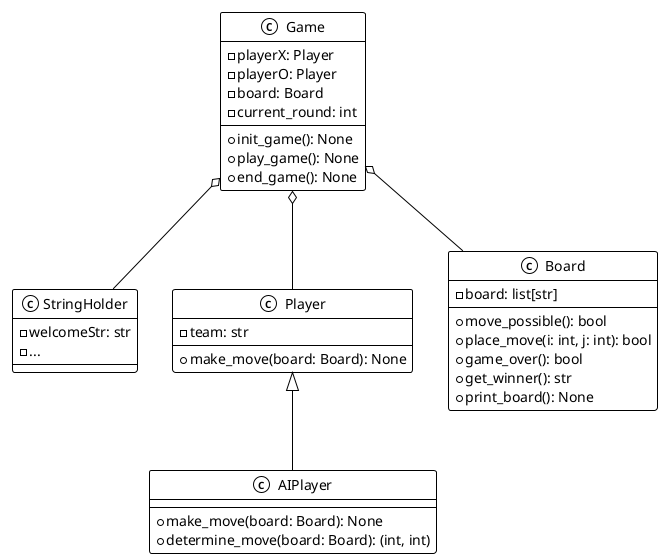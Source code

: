 @startuml Class diagram
!theme mono

class Game {
    - playerX: Player
    - playerO: Player
    - board: Board
    - current_round: int 

    + init_game(): None
    + play_game(): None
    + end_game(): None
}

class StringHolder {
    - welcomeStr: str 
    - ...
}

class Player {
    - team: str

    + make_move(board: Board): None
}

class AIPlayer {
    + make_move(board: Board): None
    + determine_move(board: Board): (int, int)
}

class Board {
    - board: list[str]

    + move_possible(): bool 
    + place_move(i: int, j: int): bool
    + game_over(): bool 
    + get_winner(): str
    + print_board(): None
}

Game o-- Board 
Game o-- Player
Game o-- StringHolder

Player <|-- AIPlayer

@enduml